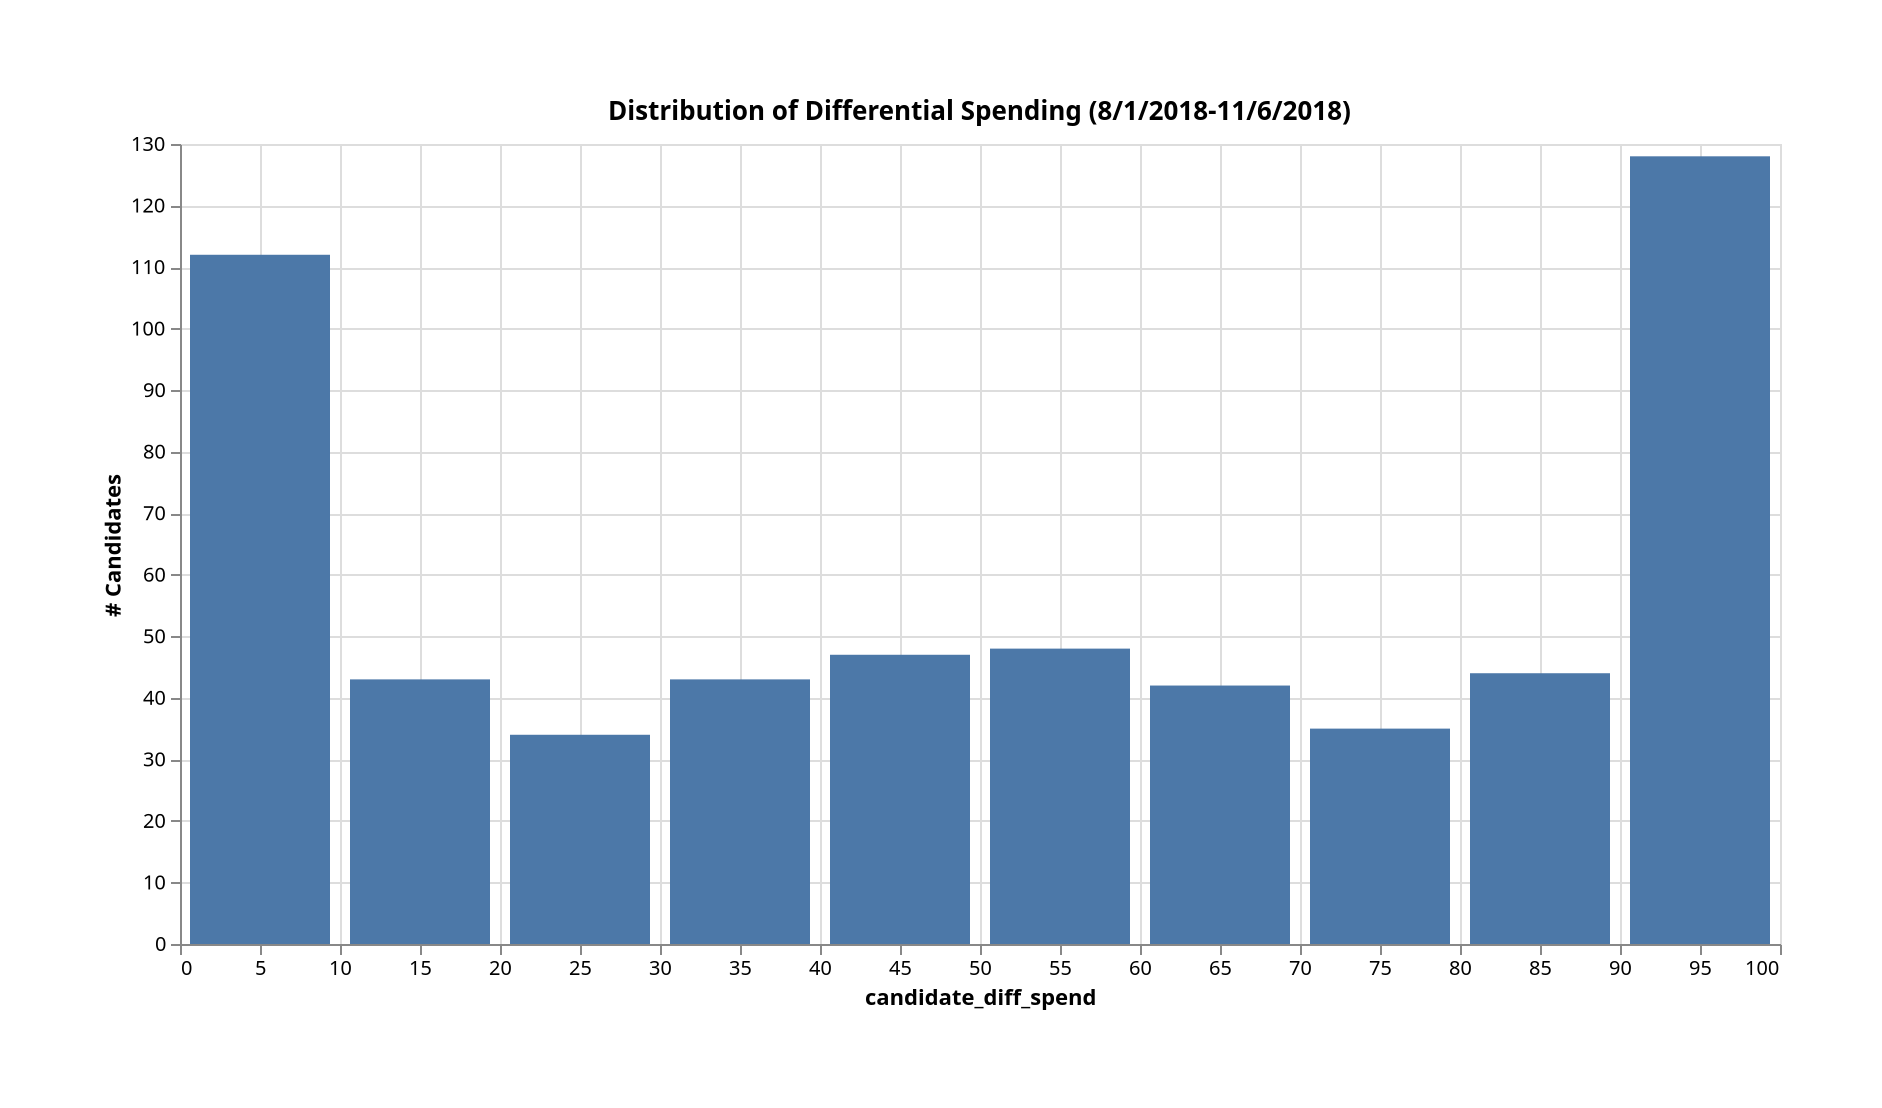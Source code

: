 {
  "config": {
    "view": {
      "height": 400,
      "width": 800
    },
    "padding": 50
  },
  "mark": {
    "binSpacing": 1,
    "size": 70,
    "type": "bar"
  },
  "data": {
    "values": [
      {
        "candidate_diff_spend": 5,
        "count": 112
      },
      {
        "candidate_diff_spend": 15,
        "count": 43
      },
      {
        "candidate_diff_spend": 25,
        "count": 34
      },
      {
        "candidate_diff_spend": 35,
        "count": 43
      },
      {
        "candidate_diff_spend": 45,
        "count": 47
      },
      {
        "candidate_diff_spend": 55,
        "count": 48
      },
      {
        "candidate_diff_spend": 65,
        "count": 42
      },
      {
        "candidate_diff_spend": 75,
        "count": 35
      },
      {
        "candidate_diff_spend": 85,
        "count": 44
      },
      {
        "candidate_diff_spend": 95,
        "count": 128
      }
    ]
  },
  "$schema": "https://vega.github.io/schema/vega-lite/v5.json",
  "title": "Distribution of Differential Spending (8/1/2018-11/6/2018)",
  "encoding": {
    "x": {
      "field": "candidate_diff_spend",
      "type": "quantitative"
    },
    "y": {
      "field": "count",
      "type": "quantitative",
      "axis": {
        "title": "# Candidates"
      }
    }
  }
}